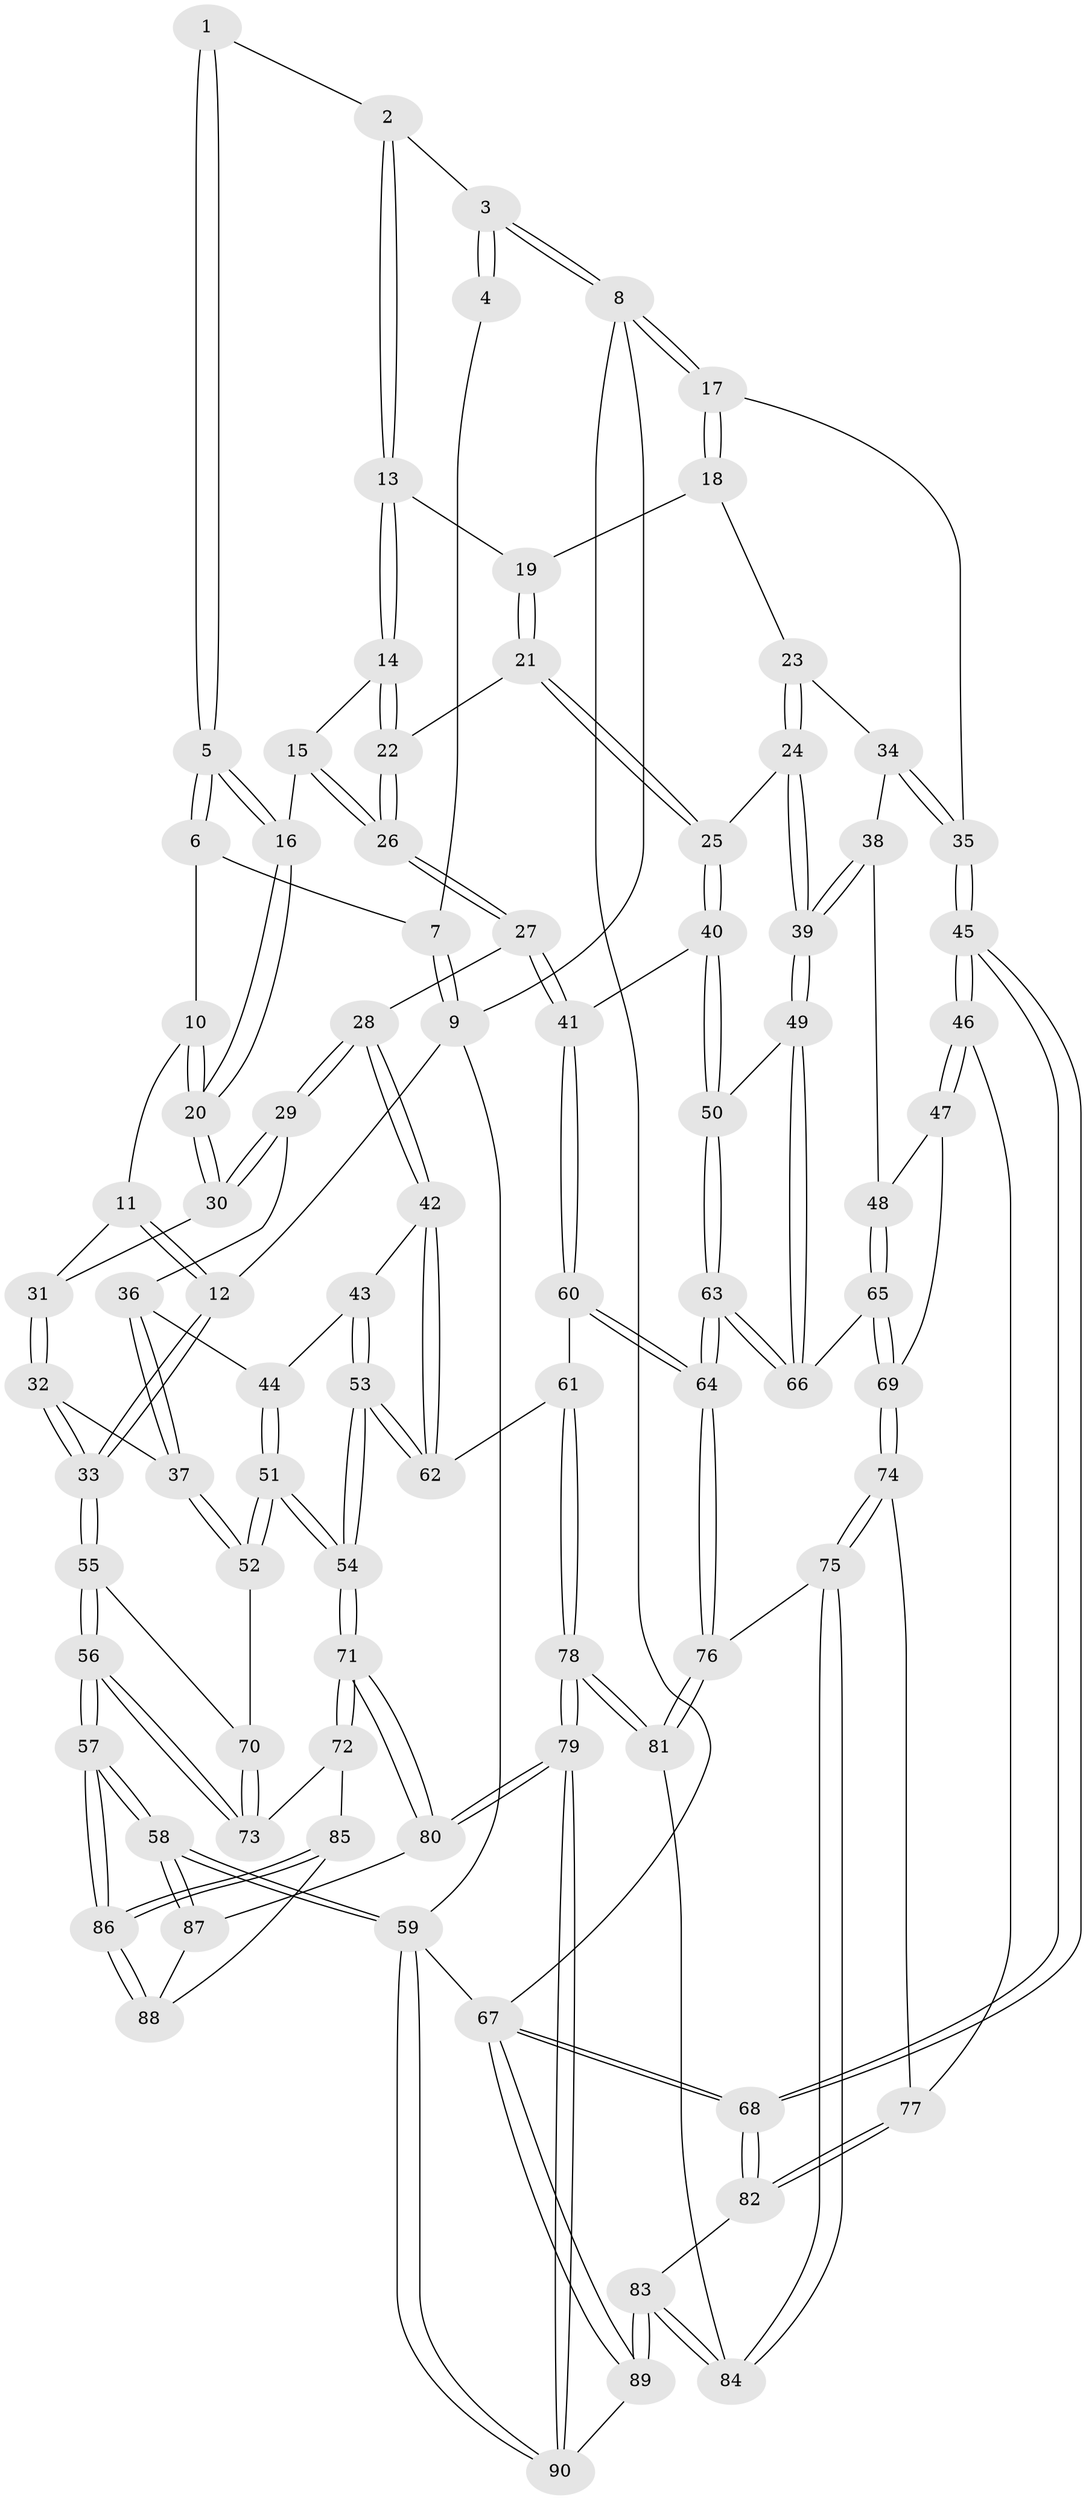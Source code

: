// coarse degree distribution, {3: 0.07936507936507936, 4: 0.2222222222222222, 5: 0.4603174603174603, 6: 0.19047619047619047, 7: 0.031746031746031744, 8: 0.015873015873015872}
// Generated by graph-tools (version 1.1) at 2025/05/03/04/25 22:05:09]
// undirected, 90 vertices, 222 edges
graph export_dot {
graph [start="1"]
  node [color=gray90,style=filled];
  1 [pos="+0.434167006937197+0.04365732053101776"];
  2 [pos="+0.7261462795445157+0"];
  3 [pos="+0.7335904210002934+0"];
  4 [pos="+0.29795059674152685+0"];
  5 [pos="+0.4068779115598644+0.14962020058484488"];
  6 [pos="+0.24482567772980726+0"];
  7 [pos="+0.1368267935832759+0"];
  8 [pos="+1+0"];
  9 [pos="+0+0"];
  10 [pos="+0.2367250237018264+0.1438213106818844"];
  11 [pos="+0.14572578165856037+0.2030497077596634"];
  12 [pos="+0+0"];
  13 [pos="+0.7262967940491372+0"];
  14 [pos="+0.5701496558063477+0.11516562452226106"];
  15 [pos="+0.4333259272355995+0.16507182071173693"];
  16 [pos="+0.411444980370314+0.16322310979927632"];
  17 [pos="+1+0.13361934953553056"];
  18 [pos="+0.8173193098407864+0.05024474224470727"];
  19 [pos="+0.7703536781259827+0"];
  20 [pos="+0.3668170292429129+0.20717977470132856"];
  21 [pos="+0.7020347317987898+0.2781825737050862"];
  22 [pos="+0.6199531411048322+0.26244582636664526"];
  23 [pos="+0.9045844610105627+0.21797611697950506"];
  24 [pos="+0.7583572470025296+0.3307429159511923"];
  25 [pos="+0.7399010168666378+0.3214775681046995"];
  26 [pos="+0.5442281460042651+0.31365298556842797"];
  27 [pos="+0.5207018713446593+0.37353671903446584"];
  28 [pos="+0.5166075341662347+0.3756533092114839"];
  29 [pos="+0.34973357449511644+0.3028162542240553"];
  30 [pos="+0.3506409830769469+0.25000631518946"];
  31 [pos="+0.15420252571032012+0.23647687054665043"];
  32 [pos="+0.13955373267094132+0.3326287083288653"];
  33 [pos="+0+0.3374479471898415"];
  34 [pos="+0.9636174046098287+0.24268549137692214"];
  35 [pos="+1+0.20719357973096164"];
  36 [pos="+0.3425253756843966+0.31344636614207594"];
  37 [pos="+0.2187887143546532+0.440179802876942"];
  38 [pos="+0.931154456661365+0.3791818511726732"];
  39 [pos="+0.7943129342955516+0.414390682914574"];
  40 [pos="+0.6121167962982164+0.41661365643938536"];
  41 [pos="+0.5920368758084475+0.41320409883126624"];
  42 [pos="+0.5154449262393535+0.377769082701573"];
  43 [pos="+0.43255214715468115+0.42716247555672676"];
  44 [pos="+0.40885387299480647+0.4306092598848674"];
  45 [pos="+1+0.5141569612020591"];
  46 [pos="+1+0.5079712939347877"];
  47 [pos="+1+0.4708011885422632"];
  48 [pos="+0.9760497576673378+0.4319360159522452"];
  49 [pos="+0.7908958484370855+0.4506716852066508"];
  50 [pos="+0.6604783351622199+0.47484874892342227"];
  51 [pos="+0.2972582018160343+0.5240448373403251"];
  52 [pos="+0.2188151951944875+0.44607703328655696"];
  53 [pos="+0.4441600275217806+0.5826293139754533"];
  54 [pos="+0.3450440257607085+0.6032353437566008"];
  55 [pos="+0+0.46333509849085974"];
  56 [pos="+0+0.6672675109766063"];
  57 [pos="+0+1"];
  58 [pos="+0+1"];
  59 [pos="+0+1"];
  60 [pos="+0.5619072970966794+0.5925733170886206"];
  61 [pos="+0.4940602185840911+0.5806632657541371"];
  62 [pos="+0.48971934597028743+0.578964459861841"];
  63 [pos="+0.6204866158027866+0.5835239585110379"];
  64 [pos="+0.5988347986258984+0.6072892626310721"];
  65 [pos="+0.8235824864731416+0.52898474877381"];
  66 [pos="+0.8156423662467537+0.5190688358323282"];
  67 [pos="+1+1"];
  68 [pos="+1+1"];
  69 [pos="+0.8236570034122996+0.5291463831799645"];
  70 [pos="+0.10238235780363943+0.524055101398519"];
  71 [pos="+0.31888881540048597+0.6805244403147287"];
  72 [pos="+0.11648598310108303+0.6706151121834512"];
  73 [pos="+0.10454067073943692+0.6501801038741336"];
  74 [pos="+0.8454230526517268+0.5883438305816313"];
  75 [pos="+0.811760807132627+0.6506622918500584"];
  76 [pos="+0.6025688433561942+0.6141681277913977"];
  77 [pos="+0.8762300247689265+0.5932789179451671"];
  78 [pos="+0.4927330715897096+0.9500780336043471"];
  79 [pos="+0.4522648682053961+1"];
  80 [pos="+0.3435855828465349+0.8498782753292807"];
  81 [pos="+0.6257302707554038+0.7963616804076629"];
  82 [pos="+1+0.9314396128798187"];
  83 [pos="+0.8660869674684881+0.8291982818517379"];
  84 [pos="+0.8021075318647879+0.7718060075165833"];
  85 [pos="+0.1151914904353358+0.6753307878792639"];
  86 [pos="+0+0.9470707085488518"];
  87 [pos="+0.22279676596495165+0.8351683321432287"];
  88 [pos="+0.13751183534160352+0.7827167238452911"];
  89 [pos="+0.6099102237754523+1"];
  90 [pos="+0.4554576793829354+1"];
  1 -- 2;
  1 -- 5;
  1 -- 5;
  2 -- 3;
  2 -- 13;
  2 -- 13;
  3 -- 4;
  3 -- 4;
  3 -- 8;
  3 -- 8;
  4 -- 7;
  5 -- 6;
  5 -- 6;
  5 -- 16;
  5 -- 16;
  6 -- 7;
  6 -- 10;
  7 -- 9;
  7 -- 9;
  8 -- 9;
  8 -- 17;
  8 -- 17;
  8 -- 67;
  9 -- 12;
  9 -- 59;
  10 -- 11;
  10 -- 20;
  10 -- 20;
  11 -- 12;
  11 -- 12;
  11 -- 31;
  12 -- 33;
  12 -- 33;
  13 -- 14;
  13 -- 14;
  13 -- 19;
  14 -- 15;
  14 -- 22;
  14 -- 22;
  15 -- 16;
  15 -- 26;
  15 -- 26;
  16 -- 20;
  16 -- 20;
  17 -- 18;
  17 -- 18;
  17 -- 35;
  18 -- 19;
  18 -- 23;
  19 -- 21;
  19 -- 21;
  20 -- 30;
  20 -- 30;
  21 -- 22;
  21 -- 25;
  21 -- 25;
  22 -- 26;
  22 -- 26;
  23 -- 24;
  23 -- 24;
  23 -- 34;
  24 -- 25;
  24 -- 39;
  24 -- 39;
  25 -- 40;
  25 -- 40;
  26 -- 27;
  26 -- 27;
  27 -- 28;
  27 -- 41;
  27 -- 41;
  28 -- 29;
  28 -- 29;
  28 -- 42;
  28 -- 42;
  29 -- 30;
  29 -- 30;
  29 -- 36;
  30 -- 31;
  31 -- 32;
  31 -- 32;
  32 -- 33;
  32 -- 33;
  32 -- 37;
  33 -- 55;
  33 -- 55;
  34 -- 35;
  34 -- 35;
  34 -- 38;
  35 -- 45;
  35 -- 45;
  36 -- 37;
  36 -- 37;
  36 -- 44;
  37 -- 52;
  37 -- 52;
  38 -- 39;
  38 -- 39;
  38 -- 48;
  39 -- 49;
  39 -- 49;
  40 -- 41;
  40 -- 50;
  40 -- 50;
  41 -- 60;
  41 -- 60;
  42 -- 43;
  42 -- 62;
  42 -- 62;
  43 -- 44;
  43 -- 53;
  43 -- 53;
  44 -- 51;
  44 -- 51;
  45 -- 46;
  45 -- 46;
  45 -- 68;
  45 -- 68;
  46 -- 47;
  46 -- 47;
  46 -- 77;
  47 -- 48;
  47 -- 69;
  48 -- 65;
  48 -- 65;
  49 -- 50;
  49 -- 66;
  49 -- 66;
  50 -- 63;
  50 -- 63;
  51 -- 52;
  51 -- 52;
  51 -- 54;
  51 -- 54;
  52 -- 70;
  53 -- 54;
  53 -- 54;
  53 -- 62;
  53 -- 62;
  54 -- 71;
  54 -- 71;
  55 -- 56;
  55 -- 56;
  55 -- 70;
  56 -- 57;
  56 -- 57;
  56 -- 73;
  56 -- 73;
  57 -- 58;
  57 -- 58;
  57 -- 86;
  57 -- 86;
  58 -- 59;
  58 -- 59;
  58 -- 87;
  58 -- 87;
  59 -- 90;
  59 -- 90;
  59 -- 67;
  60 -- 61;
  60 -- 64;
  60 -- 64;
  61 -- 62;
  61 -- 78;
  61 -- 78;
  63 -- 64;
  63 -- 64;
  63 -- 66;
  63 -- 66;
  64 -- 76;
  64 -- 76;
  65 -- 66;
  65 -- 69;
  65 -- 69;
  67 -- 68;
  67 -- 68;
  67 -- 89;
  67 -- 89;
  68 -- 82;
  68 -- 82;
  69 -- 74;
  69 -- 74;
  70 -- 73;
  70 -- 73;
  71 -- 72;
  71 -- 72;
  71 -- 80;
  71 -- 80;
  72 -- 73;
  72 -- 85;
  74 -- 75;
  74 -- 75;
  74 -- 77;
  75 -- 76;
  75 -- 84;
  75 -- 84;
  76 -- 81;
  76 -- 81;
  77 -- 82;
  77 -- 82;
  78 -- 79;
  78 -- 79;
  78 -- 81;
  78 -- 81;
  79 -- 80;
  79 -- 80;
  79 -- 90;
  79 -- 90;
  80 -- 87;
  81 -- 84;
  82 -- 83;
  83 -- 84;
  83 -- 84;
  83 -- 89;
  83 -- 89;
  85 -- 86;
  85 -- 86;
  85 -- 88;
  86 -- 88;
  86 -- 88;
  87 -- 88;
  89 -- 90;
}

